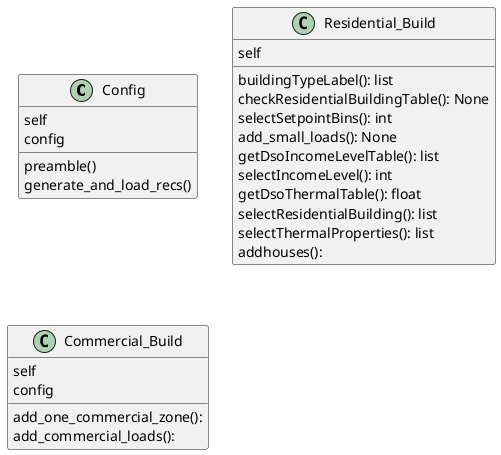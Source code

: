 @startuml gld_residential_feeder_class.wsd

class Config {
    self 
    config

    preamble()
    generate_and_load_recs()
}

class Residential_Build {
    self

    buildingTypeLabel(): list
    checkResidentialBuildingTable(): None 
    selectSetpointBins(): int 
    add_small_loads(): None
    getDsoIncomeLevelTable(): list
    selectIncomeLevel(): int
    getDsoThermalTable(): float
    selectResidentialBuilding(): list
    selectThermalProperties(): list 
    addhouses():
}

class Commercial_Build {
    self
    config

    add_one_commercial_zone():
    add_commercial_loads():

}
@enduml